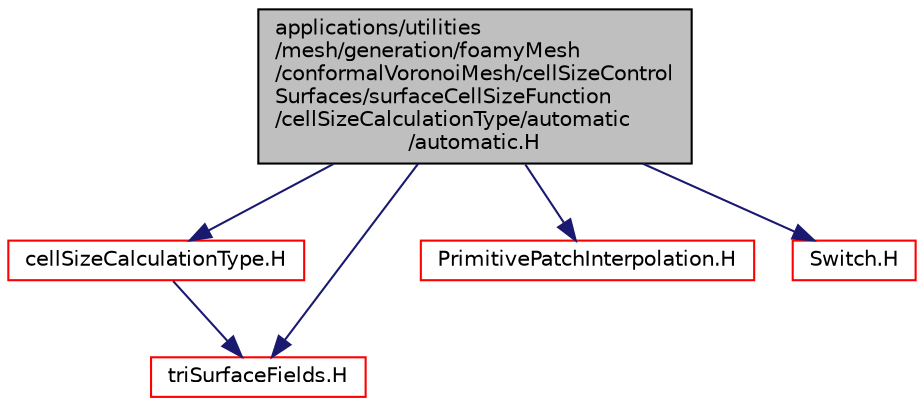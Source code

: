 digraph "applications/utilities/mesh/generation/foamyMesh/conformalVoronoiMesh/cellSizeControlSurfaces/surfaceCellSizeFunction/cellSizeCalculationType/automatic/automatic.H"
{
  bgcolor="transparent";
  edge [fontname="Helvetica",fontsize="10",labelfontname="Helvetica",labelfontsize="10"];
  node [fontname="Helvetica",fontsize="10",shape=record];
  Node1 [label="applications/utilities\l/mesh/generation/foamyMesh\l/conformalVoronoiMesh/cellSizeControl\lSurfaces/surfaceCellSizeFunction\l/cellSizeCalculationType/automatic\l/automatic.H",height=0.2,width=0.4,color="black", fillcolor="grey75", style="filled", fontcolor="black"];
  Node1 -> Node2 [color="midnightblue",fontsize="10",style="solid",fontname="Helvetica"];
  Node2 [label="cellSizeCalculationType.H",height=0.2,width=0.4,color="red",URL="$a04033.html"];
  Node2 -> Node3 [color="midnightblue",fontsize="10",style="solid",fontname="Helvetica"];
  Node3 [label="triSurfaceFields.H",height=0.2,width=0.4,color="red",URL="$a10525.html",tooltip="Fields for triSurface. "];
  Node1 -> Node3 [color="midnightblue",fontsize="10",style="solid",fontname="Helvetica"];
  Node1 -> Node4 [color="midnightblue",fontsize="10",style="solid",fontname="Helvetica"];
  Node4 [label="PrimitivePatchInterpolation.H",height=0.2,width=0.4,color="red",URL="$a08278.html"];
  Node1 -> Node5 [color="midnightblue",fontsize="10",style="solid",fontname="Helvetica"];
  Node5 [label="Switch.H",height=0.2,width=0.4,color="red",URL="$a08833.html"];
}
